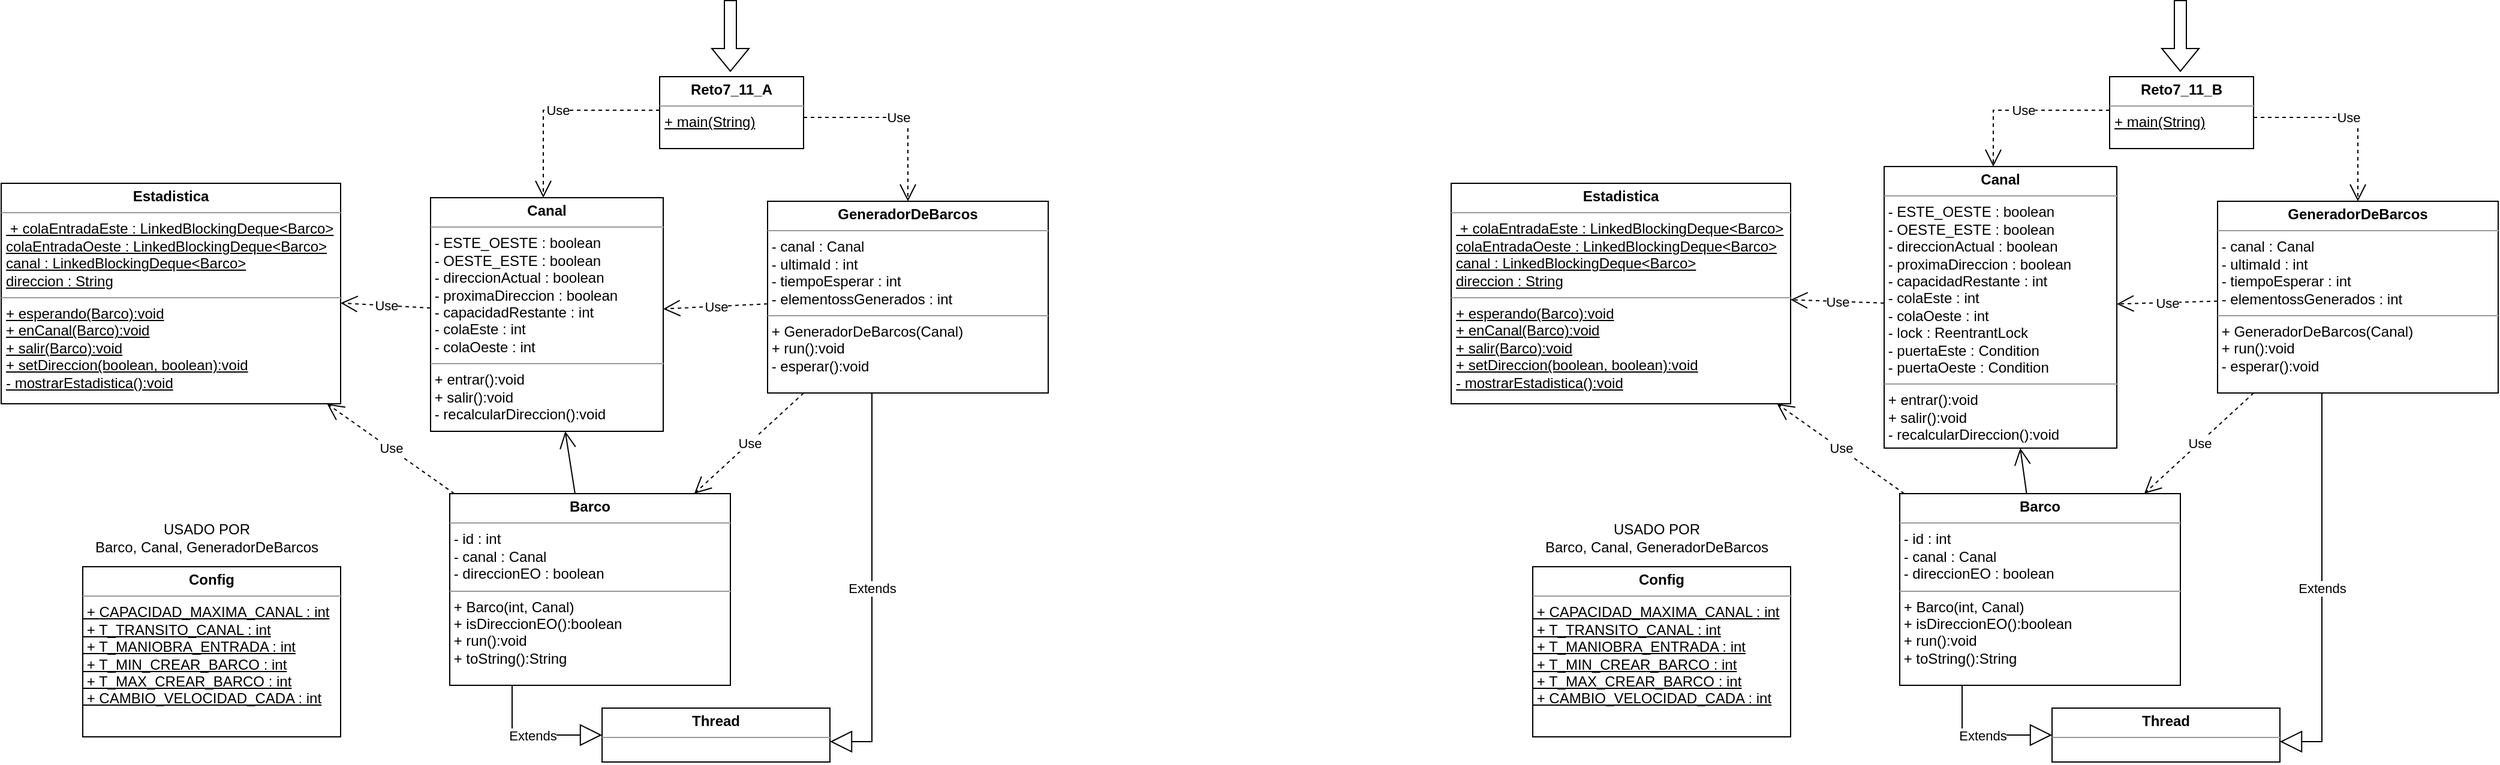 <mxfile version="20.6.2" type="device"><diagram id="MzJFYPw6yOlojLo13A0B" name="Página-1"><mxGraphModel dx="1122" dy="655" grid="0" gridSize="10" guides="1" tooltips="1" connect="1" arrows="1" fold="1" page="1" pageScale="1" pageWidth="4000" pageHeight="2000" math="0" shadow="0"><root><mxCell id="0"/><mxCell id="1" parent="0"/><mxCell id="kdmSwV2Cofq7j0bnxIZ5-1" value="&lt;p style=&quot;margin:0px;margin-top:4px;text-align:center;&quot;&gt;&lt;b&gt;Reto7_11_A&lt;/b&gt;&lt;/p&gt;&lt;hr size=&quot;1&quot;&gt;&lt;p style=&quot;margin:0px;margin-left:4px;&quot;&gt;&lt;u&gt;+ main(String)&lt;/u&gt;&lt;br&gt;&lt;/p&gt;" style="verticalAlign=top;align=left;overflow=fill;fontSize=12;fontFamily=Helvetica;html=1;" parent="1" vertex="1"><mxGeometry x="811" y="844" width="120" height="60" as="geometry"/></mxCell><mxCell id="kdmSwV2Cofq7j0bnxIZ5-2" value="" style="shape=flexArrow;endArrow=classic;html=1;rounded=0;" parent="1" edge="1"><mxGeometry width="50" height="50" relative="1" as="geometry"><mxPoint x="870" y="780" as="sourcePoint"/><mxPoint x="870" y="840" as="targetPoint"/></mxGeometry></mxCell><mxCell id="kdmSwV2Cofq7j0bnxIZ5-5" value="&lt;p style=&quot;margin:0px;margin-top:4px;text-align:center;&quot;&gt;&lt;b&gt;Config&lt;/b&gt;&lt;/p&gt;&lt;hr size=&quot;1&quot;&gt;&lt;p style=&quot;margin:0px;margin-left:4px;&quot;&gt;&lt;/p&gt;&lt;u&gt;&amp;nbsp;+&amp;nbsp;&lt;/u&gt;&lt;span style=&quot;background-color: initial;&quot;&gt;&lt;u&gt;CAPACIDAD_MAXIMA_CANAL : int&lt;/u&gt;&lt;/span&gt;&lt;div&gt;&lt;u&gt;&amp;nbsp;+ T_TRANSITO_CANAL : int&lt;/u&gt;&lt;/div&gt;&lt;div&gt;&lt;u&gt;&amp;nbsp;+ T_MANIOBRA_ENTRADA : int&lt;/u&gt;&lt;/div&gt;&lt;div&gt;&lt;u&gt;&amp;nbsp;+ T_MIN_CREAR_BARCO : int&lt;/u&gt;&lt;/div&gt;&lt;div&gt;&lt;u&gt;&amp;nbsp;+ T_MAX_CREAR_BARCO : int&lt;/u&gt;&lt;/div&gt;&lt;div&gt;&lt;u&gt;&amp;nbsp;+ CAMBIO_VELOCIDAD_CADA : int&lt;/u&gt;&lt;/div&gt;" style="verticalAlign=top;align=left;overflow=fill;fontSize=12;fontFamily=Helvetica;html=1;" parent="1" vertex="1"><mxGeometry x="330" y="1253" width="215" height="142" as="geometry"/></mxCell><mxCell id="kdmSwV2Cofq7j0bnxIZ5-12" value="&lt;p style=&quot;margin:0px;margin-top:4px;text-align:center;&quot;&gt;&lt;b&gt;Thread&lt;/b&gt;&lt;/p&gt;&lt;hr size=&quot;1&quot;&gt;&lt;p style=&quot;margin:0px;margin-left:4px;&quot;&gt;&lt;br&gt;&lt;/p&gt;" style="verticalAlign=top;align=left;overflow=fill;fontSize=12;fontFamily=Helvetica;html=1;" parent="1" vertex="1"><mxGeometry x="763" y="1371" width="190" height="45" as="geometry"/></mxCell><mxCell id="kdmSwV2Cofq7j0bnxIZ5-13" value="&lt;p style=&quot;margin:0px;margin-top:4px;text-align:center;&quot;&gt;&lt;b&gt;Estadistica&lt;/b&gt;&lt;/p&gt;&lt;hr size=&quot;1&quot;&gt;&lt;p style=&quot;margin:0px;margin-left:4px;&quot;&gt;&lt;u&gt;&amp;nbsp;+&amp;nbsp;&lt;span style=&quot;background-color: initial;&quot;&gt;colaEntradaEste : LinkedBlockingDeque&amp;lt;Barco&amp;gt;&lt;/span&gt;&lt;br&gt;&lt;/u&gt;&lt;/p&gt;&lt;p style=&quot;margin:0px;margin-left:4px;&quot;&gt;&lt;u&gt;colaEntradaOeste : LinkedBlockingDeque&amp;lt;Barco&amp;gt;&lt;/u&gt;&lt;/p&gt;&lt;p style=&quot;margin:0px;margin-left:4px;&quot;&gt;&lt;u&gt;canal : LinkedBlockingDeque&amp;lt;Barco&amp;gt;&lt;/u&gt;&lt;/p&gt;&lt;p style=&quot;margin:0px;margin-left:4px;&quot;&gt;&lt;u&gt;direccion : String&lt;/u&gt;&lt;/p&gt;&lt;hr size=&quot;1&quot;&gt;&lt;p style=&quot;margin:0px;margin-left:4px;&quot;&gt;&lt;u&gt;+&amp;nbsp;&lt;/u&gt;&lt;span style=&quot;background-color: initial;&quot;&gt;&lt;u&gt;esperando(Barco):void&lt;/u&gt;&lt;/span&gt;&lt;/p&gt;&lt;p style=&quot;margin:0px;margin-left:4px;&quot;&gt;&lt;u&gt;+ enCanal(Barco):void&lt;/u&gt;&lt;/p&gt;&lt;p style=&quot;margin:0px;margin-left:4px;&quot;&gt;&lt;u&gt;+ salir(Barco):void&lt;/u&gt;&lt;/p&gt;&lt;p style=&quot;margin:0px;margin-left:4px;&quot;&gt;&lt;u&gt;+ setDireccion(boolean, boolean):void&lt;/u&gt;&lt;/p&gt;&lt;p style=&quot;margin:0px;margin-left:4px;&quot;&gt;&lt;u&gt;- mostrarEstadistica():void&lt;/u&gt;&lt;/p&gt;" style="verticalAlign=top;align=left;overflow=fill;fontSize=12;fontFamily=Helvetica;html=1;" parent="1" vertex="1"><mxGeometry x="262" y="933" width="283" height="184" as="geometry"/></mxCell><mxCell id="goWe39SvWJ5afLizAlwb-5" value="Extends" style="endArrow=block;endSize=16;endFill=0;html=1;rounded=0;edgeStyle=orthogonalEdgeStyle;startArrow=none;" parent="1" source="4_gyxR1yA4lKjlYh1tV0-1" target="kdmSwV2Cofq7j0bnxIZ5-12" edge="1"><mxGeometry width="160" relative="1" as="geometry"><mxPoint x="378" y="1061" as="sourcePoint"/><mxPoint x="713" y="792" as="targetPoint"/><Array as="points"><mxPoint x="688" y="1382"/><mxPoint x="688" y="1382"/></Array></mxGeometry></mxCell><mxCell id="goWe39SvWJ5afLizAlwb-6" value="Extends" style="endArrow=block;endSize=16;endFill=0;html=1;rounded=0;edgeStyle=orthogonalEdgeStyle;jumpStyle=arc;jumpSize=15;" parent="1" source="4_gyxR1yA4lKjlYh1tV0-3" target="kdmSwV2Cofq7j0bnxIZ5-12" edge="1"><mxGeometry width="160" relative="1" as="geometry"><mxPoint x="1023" y="1015" as="sourcePoint"/><mxPoint x="503" y="1074" as="targetPoint"/><Array as="points"><mxPoint x="988" y="1399"/></Array></mxGeometry></mxCell><mxCell id="UG4hwIgcrb27V23p1V_8-13" value="USADO POR &lt;br&gt;Barco, Canal, GeneradorDeBarcos" style="text;html=1;strokeColor=none;fillColor=none;align=center;verticalAlign=middle;whiteSpace=wrap;rounded=0;" parent="1" vertex="1"><mxGeometry x="317" y="1214" width="233" height="30" as="geometry"/></mxCell><mxCell id="cLcp4YFCbcZAhSx4IMIS-6" value="Use" style="endArrow=open;endSize=12;dashed=1;html=1;rounded=0;" parent="1" source="4_gyxR1yA4lKjlYh1tV0-3" target="4_gyxR1yA4lKjlYh1tV0-1" edge="1"><mxGeometry width="160" relative="1" as="geometry"><mxPoint x="577.379" y="977" as="sourcePoint"/><mxPoint x="783" y="1148" as="targetPoint"/></mxGeometry></mxCell><mxCell id="1cY4Yod7n6SHqiEkVjwp-7" value="" style="endArrow=open;endFill=1;endSize=12;html=1;rounded=0;" parent="1" source="4_gyxR1yA4lKjlYh1tV0-1" target="4_gyxR1yA4lKjlYh1tV0-2" edge="1"><mxGeometry width="160" relative="1" as="geometry"><mxPoint x="894" y="1089.11" as="sourcePoint"/><mxPoint x="343.582" y="1059" as="targetPoint"/></mxGeometry></mxCell><mxCell id="1cY4Yod7n6SHqiEkVjwp-11" value="Use" style="endArrow=open;endSize=12;dashed=1;html=1;rounded=0;edgeStyle=orthogonalEdgeStyle;" parent="1" source="kdmSwV2Cofq7j0bnxIZ5-1" target="4_gyxR1yA4lKjlYh1tV0-3" edge="1"><mxGeometry width="160" relative="1" as="geometry"><mxPoint x="731" y="824" as="sourcePoint"/><mxPoint x="1005" y="947" as="targetPoint"/><Array as="points"><mxPoint x="1018" y="878"/></Array></mxGeometry></mxCell><mxCell id="4_gyxR1yA4lKjlYh1tV0-1" value="&lt;p style=&quot;margin: 4px 0px 0px; text-align: center;&quot;&gt;&lt;b&gt;Barco&lt;/b&gt;&lt;br&gt;&lt;/p&gt;&lt;hr size=&quot;1&quot;&gt;&lt;p style=&quot;margin:0px;margin-left:4px;&quot;&gt;&lt;/p&gt;&amp;nbsp;-&amp;nbsp;&lt;span style=&quot;background-color: initial;&quot;&gt;id : int&lt;/span&gt;&lt;div&gt;&amp;nbsp;- canal : Canal&lt;/div&gt;&lt;div&gt;&amp;nbsp;- direccionEO : boolean&lt;/div&gt;&lt;hr size=&quot;1&quot;&gt;&lt;p style=&quot;margin:0px;margin-left:4px;&quot;&gt;&lt;/p&gt;&lt;span style=&quot;background-color: initial;&quot;&gt;&lt;div&gt;&amp;nbsp;+&amp;nbsp;&lt;span style=&quot;background-color: initial;&quot;&gt;Barco(int, Canal)&lt;/span&gt;&lt;/div&gt;&lt;/span&gt;&lt;div&gt;&amp;nbsp;+ isDireccionEO():boolean&lt;/div&gt;&lt;div&gt;&amp;nbsp;+ run():void&lt;/div&gt;&lt;div&gt;&amp;nbsp;+ toString():String&lt;/div&gt;" style="verticalAlign=top;align=left;overflow=fill;fontSize=12;fontFamily=Helvetica;html=1;" parent="1" vertex="1"><mxGeometry x="636" y="1192" width="234" height="160" as="geometry"/></mxCell><mxCell id="4_gyxR1yA4lKjlYh1tV0-2" value="&lt;p style=&quot;margin: 4px 0px 0px; text-align: center;&quot;&gt;&lt;b&gt;Canal&lt;/b&gt;&lt;br&gt;&lt;/p&gt;&lt;hr size=&quot;1&quot;&gt;&lt;p style=&quot;margin:0px;margin-left:4px;&quot;&gt;&lt;/p&gt;&amp;nbsp;-&amp;nbsp;&lt;span style=&quot;background-color: initial;&quot;&gt;ESTE_OESTE : boolean&lt;/span&gt;&lt;span style=&quot;background-color: initial;&quot;&gt;&lt;div&gt;&amp;nbsp;- OESTE_ESTE : boolean&lt;/div&gt;&lt;div&gt;&amp;nbsp;- direccionActual : boolean&lt;/div&gt;&lt;div&gt;&amp;nbsp;- proximaDireccion : boolean&lt;/div&gt;&lt;div&gt;&amp;nbsp;- capacidadRestante : int&lt;/div&gt;&lt;div&gt;&amp;nbsp;- colaEste : int&lt;/div&gt;&lt;div&gt;&amp;nbsp;- colaOeste : int&lt;/div&gt;&lt;/span&gt;&lt;hr size=&quot;1&quot;&gt;&lt;p style=&quot;margin:0px;margin-left:4px;&quot;&gt;&lt;/p&gt;&lt;span style=&quot;background-color: initial;&quot;&gt;&lt;div&gt;&amp;nbsp;+&amp;nbsp;&lt;span style=&quot;background-color: initial;&quot;&gt;entrar():void&lt;/span&gt;&lt;/div&gt;&lt;/span&gt;&lt;div&gt;&amp;nbsp;+ salir():void&lt;/div&gt;&lt;div&gt;&amp;nbsp;- recalcularDireccion():void&lt;/div&gt;" style="verticalAlign=top;align=left;overflow=fill;fontSize=12;fontFamily=Helvetica;html=1;" parent="1" vertex="1"><mxGeometry x="620" y="945" width="194" height="195" as="geometry"/></mxCell><mxCell id="4_gyxR1yA4lKjlYh1tV0-3" value="&lt;p style=&quot;margin: 4px 0px 0px; text-align: center;&quot;&gt;&lt;b&gt;GeneradorDeBarcos&lt;/b&gt;&lt;br&gt;&lt;/p&gt;&lt;hr size=&quot;1&quot;&gt;&lt;p style=&quot;margin:0px;margin-left:4px;&quot;&gt;&lt;/p&gt;&amp;nbsp;-&amp;nbsp;&lt;span style=&quot;background-color: initial;&quot;&gt;canal : Canal&lt;/span&gt;&lt;span style=&quot;background-color: initial;&quot;&gt;&lt;div&gt;&amp;nbsp;- ultimaId : int&lt;/div&gt;&lt;div&gt;&amp;nbsp;- tiempoEsperar : int&lt;/div&gt;&lt;div&gt;&amp;nbsp;- elementossGenerados : int&lt;/div&gt;&lt;/span&gt;&lt;hr size=&quot;1&quot;&gt;&lt;p style=&quot;margin:0px;margin-left:4px;&quot;&gt;&lt;/p&gt;&lt;span style=&quot;background-color: initial;&quot;&gt;&lt;div&gt;&amp;nbsp;+&amp;nbsp;&lt;span style=&quot;background-color: initial;&quot;&gt;GeneradorDeBarcos(Canal)&lt;/span&gt;&lt;/div&gt;&lt;/span&gt;&lt;div&gt;&amp;nbsp;+ run():void&lt;/div&gt;&lt;div&gt;&amp;nbsp;- esperar():void&lt;/div&gt;" style="verticalAlign=top;align=left;overflow=fill;fontSize=12;fontFamily=Helvetica;html=1;" parent="1" vertex="1"><mxGeometry x="901" y="948" width="234" height="160" as="geometry"/></mxCell><mxCell id="4_gyxR1yA4lKjlYh1tV0-4" value="Use" style="endArrow=open;endSize=12;dashed=1;html=1;rounded=0;edgeStyle=orthogonalEdgeStyle;" parent="1" source="kdmSwV2Cofq7j0bnxIZ5-1" target="4_gyxR1yA4lKjlYh1tV0-2" edge="1"><mxGeometry width="160" relative="1" as="geometry"><mxPoint x="772" y="844" as="sourcePoint"/><mxPoint x="1028" y="958" as="targetPoint"/><Array as="points"><mxPoint x="714" y="872"/></Array></mxGeometry></mxCell><mxCell id="4_gyxR1yA4lKjlYh1tV0-5" value="Use" style="endArrow=open;endSize=12;dashed=1;html=1;rounded=0;" parent="1" source="4_gyxR1yA4lKjlYh1tV0-3" target="4_gyxR1yA4lKjlYh1tV0-2" edge="1"><mxGeometry width="160" relative="1" as="geometry"><mxPoint x="942.38" y="1118" as="sourcePoint"/><mxPoint x="854.62" y="1200" as="targetPoint"/></mxGeometry></mxCell><mxCell id="4_gyxR1yA4lKjlYh1tV0-6" value="Use" style="endArrow=open;endSize=12;dashed=1;html=1;rounded=0;" parent="1" source="4_gyxR1yA4lKjlYh1tV0-2" target="kdmSwV2Cofq7j0bnxIZ5-13" edge="1"><mxGeometry width="160" relative="1" as="geometry"><mxPoint x="911" y="1036.387" as="sourcePoint"/><mxPoint x="726" y="1033.837" as="targetPoint"/></mxGeometry></mxCell><mxCell id="4_gyxR1yA4lKjlYh1tV0-7" value="Use" style="endArrow=open;endSize=12;dashed=1;html=1;rounded=0;" parent="1" source="4_gyxR1yA4lKjlYh1tV0-1" target="kdmSwV2Cofq7j0bnxIZ5-13" edge="1"><mxGeometry width="160" relative="1" as="geometry"><mxPoint x="627" y="1033.281" as="sourcePoint"/><mxPoint x="555" y="1033.861" as="targetPoint"/></mxGeometry></mxCell><mxCell id="6mnbZuu69N1YeYiEHUOy-1" value="&lt;p style=&quot;margin:0px;margin-top:4px;text-align:center;&quot;&gt;&lt;b&gt;Reto7_11_B&lt;/b&gt;&lt;/p&gt;&lt;hr size=&quot;1&quot;&gt;&lt;p style=&quot;margin:0px;margin-left:4px;&quot;&gt;&lt;u&gt;+ main(String)&lt;/u&gt;&lt;br&gt;&lt;/p&gt;" style="verticalAlign=top;align=left;overflow=fill;fontSize=12;fontFamily=Helvetica;html=1;" vertex="1" parent="1"><mxGeometry x="2020" y="844" width="120" height="60" as="geometry"/></mxCell><mxCell id="6mnbZuu69N1YeYiEHUOy-2" value="" style="shape=flexArrow;endArrow=classic;html=1;rounded=0;" edge="1" parent="1"><mxGeometry width="50" height="50" relative="1" as="geometry"><mxPoint x="2079" y="780" as="sourcePoint"/><mxPoint x="2079" y="840" as="targetPoint"/></mxGeometry></mxCell><mxCell id="6mnbZuu69N1YeYiEHUOy-3" value="&lt;p style=&quot;margin:0px;margin-top:4px;text-align:center;&quot;&gt;&lt;b&gt;Config&lt;/b&gt;&lt;/p&gt;&lt;hr size=&quot;1&quot;&gt;&lt;p style=&quot;margin:0px;margin-left:4px;&quot;&gt;&lt;/p&gt;&lt;u&gt;&amp;nbsp;+&amp;nbsp;&lt;/u&gt;&lt;span style=&quot;background-color: initial;&quot;&gt;&lt;u&gt;CAPACIDAD_MAXIMA_CANAL : int&lt;/u&gt;&lt;/span&gt;&lt;div&gt;&lt;u&gt;&amp;nbsp;+ T_TRANSITO_CANAL : int&lt;/u&gt;&lt;/div&gt;&lt;div&gt;&lt;u&gt;&amp;nbsp;+ T_MANIOBRA_ENTRADA : int&lt;/u&gt;&lt;/div&gt;&lt;div&gt;&lt;u&gt;&amp;nbsp;+ T_MIN_CREAR_BARCO : int&lt;/u&gt;&lt;/div&gt;&lt;div&gt;&lt;u&gt;&amp;nbsp;+ T_MAX_CREAR_BARCO : int&lt;/u&gt;&lt;/div&gt;&lt;div&gt;&lt;u&gt;&amp;nbsp;+ CAMBIO_VELOCIDAD_CADA : int&lt;/u&gt;&lt;/div&gt;" style="verticalAlign=top;align=left;overflow=fill;fontSize=12;fontFamily=Helvetica;html=1;" vertex="1" parent="1"><mxGeometry x="1539" y="1253" width="215" height="142" as="geometry"/></mxCell><mxCell id="6mnbZuu69N1YeYiEHUOy-4" value="&lt;p style=&quot;margin:0px;margin-top:4px;text-align:center;&quot;&gt;&lt;b&gt;Thread&lt;/b&gt;&lt;/p&gt;&lt;hr size=&quot;1&quot;&gt;&lt;p style=&quot;margin:0px;margin-left:4px;&quot;&gt;&lt;br&gt;&lt;/p&gt;" style="verticalAlign=top;align=left;overflow=fill;fontSize=12;fontFamily=Helvetica;html=1;" vertex="1" parent="1"><mxGeometry x="1972" y="1371" width="190" height="45" as="geometry"/></mxCell><mxCell id="6mnbZuu69N1YeYiEHUOy-5" value="&lt;p style=&quot;margin:0px;margin-top:4px;text-align:center;&quot;&gt;&lt;b&gt;Estadistica&lt;/b&gt;&lt;/p&gt;&lt;hr size=&quot;1&quot;&gt;&lt;p style=&quot;margin:0px;margin-left:4px;&quot;&gt;&lt;u&gt;&amp;nbsp;+&amp;nbsp;&lt;span style=&quot;background-color: initial;&quot;&gt;colaEntradaEste : LinkedBlockingDeque&amp;lt;Barco&amp;gt;&lt;/span&gt;&lt;br&gt;&lt;/u&gt;&lt;/p&gt;&lt;p style=&quot;margin:0px;margin-left:4px;&quot;&gt;&lt;u&gt;colaEntradaOeste : LinkedBlockingDeque&amp;lt;Barco&amp;gt;&lt;/u&gt;&lt;/p&gt;&lt;p style=&quot;margin:0px;margin-left:4px;&quot;&gt;&lt;u&gt;canal : LinkedBlockingDeque&amp;lt;Barco&amp;gt;&lt;/u&gt;&lt;/p&gt;&lt;p style=&quot;margin:0px;margin-left:4px;&quot;&gt;&lt;u&gt;direccion : String&lt;/u&gt;&lt;/p&gt;&lt;hr size=&quot;1&quot;&gt;&lt;p style=&quot;margin:0px;margin-left:4px;&quot;&gt;&lt;u&gt;+&amp;nbsp;&lt;/u&gt;&lt;span style=&quot;background-color: initial;&quot;&gt;&lt;u&gt;esperando(Barco):void&lt;/u&gt;&lt;/span&gt;&lt;/p&gt;&lt;p style=&quot;margin:0px;margin-left:4px;&quot;&gt;&lt;u&gt;+ enCanal(Barco):void&lt;/u&gt;&lt;/p&gt;&lt;p style=&quot;margin:0px;margin-left:4px;&quot;&gt;&lt;u&gt;+ salir(Barco):void&lt;/u&gt;&lt;/p&gt;&lt;p style=&quot;margin:0px;margin-left:4px;&quot;&gt;&lt;u&gt;+ setDireccion(boolean, boolean):void&lt;/u&gt;&lt;/p&gt;&lt;p style=&quot;margin:0px;margin-left:4px;&quot;&gt;&lt;u&gt;- mostrarEstadistica():void&lt;/u&gt;&lt;/p&gt;" style="verticalAlign=top;align=left;overflow=fill;fontSize=12;fontFamily=Helvetica;html=1;" vertex="1" parent="1"><mxGeometry x="1471" y="933" width="283" height="184" as="geometry"/></mxCell><mxCell id="6mnbZuu69N1YeYiEHUOy-6" value="Extends" style="endArrow=block;endSize=16;endFill=0;html=1;rounded=0;edgeStyle=orthogonalEdgeStyle;startArrow=none;" edge="1" parent="1" source="6mnbZuu69N1YeYiEHUOy-12" target="6mnbZuu69N1YeYiEHUOy-4"><mxGeometry width="160" relative="1" as="geometry"><mxPoint x="1587" y="1061" as="sourcePoint"/><mxPoint x="1922" y="792" as="targetPoint"/><Array as="points"><mxPoint x="1897" y="1382"/><mxPoint x="1897" y="1382"/></Array></mxGeometry></mxCell><mxCell id="6mnbZuu69N1YeYiEHUOy-7" value="Extends" style="endArrow=block;endSize=16;endFill=0;html=1;rounded=0;edgeStyle=orthogonalEdgeStyle;jumpStyle=arc;jumpSize=15;" edge="1" parent="1" source="6mnbZuu69N1YeYiEHUOy-14" target="6mnbZuu69N1YeYiEHUOy-4"><mxGeometry width="160" relative="1" as="geometry"><mxPoint x="2232" y="1015" as="sourcePoint"/><mxPoint x="1712" y="1074" as="targetPoint"/><Array as="points"><mxPoint x="2197" y="1399"/></Array></mxGeometry></mxCell><mxCell id="6mnbZuu69N1YeYiEHUOy-8" value="USADO POR &lt;br&gt;Barco, Canal, GeneradorDeBarcos" style="text;html=1;strokeColor=none;fillColor=none;align=center;verticalAlign=middle;whiteSpace=wrap;rounded=0;" vertex="1" parent="1"><mxGeometry x="1526" y="1214" width="233" height="30" as="geometry"/></mxCell><mxCell id="6mnbZuu69N1YeYiEHUOy-9" value="Use" style="endArrow=open;endSize=12;dashed=1;html=1;rounded=0;" edge="1" parent="1" source="6mnbZuu69N1YeYiEHUOy-14" target="6mnbZuu69N1YeYiEHUOy-12"><mxGeometry width="160" relative="1" as="geometry"><mxPoint x="1786.379" y="977" as="sourcePoint"/><mxPoint x="1992" y="1148" as="targetPoint"/></mxGeometry></mxCell><mxCell id="6mnbZuu69N1YeYiEHUOy-10" value="" style="endArrow=open;endFill=1;endSize=12;html=1;rounded=0;" edge="1" parent="1" source="6mnbZuu69N1YeYiEHUOy-12" target="6mnbZuu69N1YeYiEHUOy-13"><mxGeometry width="160" relative="1" as="geometry"><mxPoint x="2103" y="1089.11" as="sourcePoint"/><mxPoint x="1552.582" y="1059" as="targetPoint"/></mxGeometry></mxCell><mxCell id="6mnbZuu69N1YeYiEHUOy-11" value="Use" style="endArrow=open;endSize=12;dashed=1;html=1;rounded=0;edgeStyle=orthogonalEdgeStyle;" edge="1" parent="1" source="6mnbZuu69N1YeYiEHUOy-1" target="6mnbZuu69N1YeYiEHUOy-14"><mxGeometry width="160" relative="1" as="geometry"><mxPoint x="1940" y="824" as="sourcePoint"/><mxPoint x="2214" y="947" as="targetPoint"/><Array as="points"><mxPoint x="2227" y="878"/></Array></mxGeometry></mxCell><mxCell id="6mnbZuu69N1YeYiEHUOy-12" value="&lt;p style=&quot;margin: 4px 0px 0px; text-align: center;&quot;&gt;&lt;b&gt;Barco&lt;/b&gt;&lt;br&gt;&lt;/p&gt;&lt;hr size=&quot;1&quot;&gt;&lt;p style=&quot;margin:0px;margin-left:4px;&quot;&gt;&lt;/p&gt;&amp;nbsp;-&amp;nbsp;&lt;span style=&quot;background-color: initial;&quot;&gt;id : int&lt;/span&gt;&lt;div&gt;&amp;nbsp;- canal : Canal&lt;/div&gt;&lt;div&gt;&amp;nbsp;- direccionEO : boolean&lt;/div&gt;&lt;hr size=&quot;1&quot;&gt;&lt;p style=&quot;margin:0px;margin-left:4px;&quot;&gt;&lt;/p&gt;&lt;span style=&quot;background-color: initial;&quot;&gt;&lt;div&gt;&amp;nbsp;+&amp;nbsp;&lt;span style=&quot;background-color: initial;&quot;&gt;Barco(int, Canal)&lt;/span&gt;&lt;/div&gt;&lt;/span&gt;&lt;div&gt;&amp;nbsp;+ isDireccionEO():boolean&lt;/div&gt;&lt;div&gt;&amp;nbsp;+ run():void&lt;/div&gt;&lt;div&gt;&amp;nbsp;+ toString():String&lt;/div&gt;" style="verticalAlign=top;align=left;overflow=fill;fontSize=12;fontFamily=Helvetica;html=1;" vertex="1" parent="1"><mxGeometry x="1845" y="1192" width="234" height="160" as="geometry"/></mxCell><mxCell id="6mnbZuu69N1YeYiEHUOy-13" value="&lt;p style=&quot;margin: 4px 0px 0px; text-align: center;&quot;&gt;&lt;b&gt;Canal&lt;/b&gt;&lt;br&gt;&lt;/p&gt;&lt;hr size=&quot;1&quot;&gt;&lt;p style=&quot;margin:0px;margin-left:4px;&quot;&gt;&lt;/p&gt;&amp;nbsp;-&amp;nbsp;&lt;span style=&quot;background-color: initial;&quot;&gt;ESTE_OESTE : boolean&lt;/span&gt;&lt;span style=&quot;background-color: initial;&quot;&gt;&lt;div&gt;&amp;nbsp;- OESTE_ESTE : boolean&lt;/div&gt;&lt;div&gt;&amp;nbsp;- direccionActual : boolean&lt;/div&gt;&lt;div&gt;&amp;nbsp;- proximaDireccion : boolean&lt;/div&gt;&lt;div&gt;&amp;nbsp;- capacidadRestante : int&lt;/div&gt;&lt;div&gt;&amp;nbsp;- colaEste : int&lt;/div&gt;&lt;div&gt;&amp;nbsp;- colaOeste : int&lt;/div&gt;&lt;div&gt;&lt;div&gt;&amp;nbsp;- lock : ReentrantLock&lt;/div&gt;&lt;div&gt;&amp;nbsp;- puertaEste : Condition&lt;/div&gt;&lt;div&gt;&amp;nbsp;- puertaOeste : Condition&lt;/div&gt;&lt;/div&gt;&lt;/span&gt;&lt;hr size=&quot;1&quot;&gt;&lt;p style=&quot;margin:0px;margin-left:4px;&quot;&gt;&lt;/p&gt;&lt;span style=&quot;background-color: initial;&quot;&gt;&lt;div&gt;&amp;nbsp;+&amp;nbsp;&lt;span style=&quot;background-color: initial;&quot;&gt;entrar():void&lt;/span&gt;&lt;/div&gt;&lt;/span&gt;&lt;div&gt;&amp;nbsp;+ salir():void&lt;/div&gt;&lt;div&gt;&amp;nbsp;- recalcularDireccion():void&lt;/div&gt;" style="verticalAlign=top;align=left;overflow=fill;fontSize=12;fontFamily=Helvetica;html=1;" vertex="1" parent="1"><mxGeometry x="1832" y="919" width="194" height="235" as="geometry"/></mxCell><mxCell id="6mnbZuu69N1YeYiEHUOy-14" value="&lt;p style=&quot;margin: 4px 0px 0px; text-align: center;&quot;&gt;&lt;b&gt;GeneradorDeBarcos&lt;/b&gt;&lt;br&gt;&lt;/p&gt;&lt;hr size=&quot;1&quot;&gt;&lt;p style=&quot;margin:0px;margin-left:4px;&quot;&gt;&lt;/p&gt;&amp;nbsp;-&amp;nbsp;&lt;span style=&quot;background-color: initial;&quot;&gt;canal : Canal&lt;/span&gt;&lt;span style=&quot;background-color: initial;&quot;&gt;&lt;div&gt;&amp;nbsp;- ultimaId : int&lt;/div&gt;&lt;div&gt;&amp;nbsp;- tiempoEsperar : int&lt;/div&gt;&lt;div&gt;&amp;nbsp;- elementossGenerados : int&lt;/div&gt;&lt;/span&gt;&lt;hr size=&quot;1&quot;&gt;&lt;p style=&quot;margin:0px;margin-left:4px;&quot;&gt;&lt;/p&gt;&lt;span style=&quot;background-color: initial;&quot;&gt;&lt;div&gt;&amp;nbsp;+&amp;nbsp;&lt;span style=&quot;background-color: initial;&quot;&gt;GeneradorDeBarcos(Canal)&lt;/span&gt;&lt;/div&gt;&lt;/span&gt;&lt;div&gt;&amp;nbsp;+ run():void&lt;/div&gt;&lt;div&gt;&amp;nbsp;- esperar():void&lt;/div&gt;" style="verticalAlign=top;align=left;overflow=fill;fontSize=12;fontFamily=Helvetica;html=1;" vertex="1" parent="1"><mxGeometry x="2110" y="948" width="234" height="160" as="geometry"/></mxCell><mxCell id="6mnbZuu69N1YeYiEHUOy-15" value="Use" style="endArrow=open;endSize=12;dashed=1;html=1;rounded=0;edgeStyle=orthogonalEdgeStyle;" edge="1" parent="1" source="6mnbZuu69N1YeYiEHUOy-1" target="6mnbZuu69N1YeYiEHUOy-13"><mxGeometry width="160" relative="1" as="geometry"><mxPoint x="1981" y="844" as="sourcePoint"/><mxPoint x="2237" y="958" as="targetPoint"/><Array as="points"><mxPoint x="1923" y="872"/></Array></mxGeometry></mxCell><mxCell id="6mnbZuu69N1YeYiEHUOy-16" value="Use" style="endArrow=open;endSize=12;dashed=1;html=1;rounded=0;" edge="1" parent="1" source="6mnbZuu69N1YeYiEHUOy-14" target="6mnbZuu69N1YeYiEHUOy-13"><mxGeometry width="160" relative="1" as="geometry"><mxPoint x="2151.38" y="1118" as="sourcePoint"/><mxPoint x="2063.62" y="1200" as="targetPoint"/></mxGeometry></mxCell><mxCell id="6mnbZuu69N1YeYiEHUOy-17" value="Use" style="endArrow=open;endSize=12;dashed=1;html=1;rounded=0;" edge="1" parent="1" source="6mnbZuu69N1YeYiEHUOy-13" target="6mnbZuu69N1YeYiEHUOy-5"><mxGeometry width="160" relative="1" as="geometry"><mxPoint x="2120" y="1036.387" as="sourcePoint"/><mxPoint x="1935" y="1033.837" as="targetPoint"/></mxGeometry></mxCell><mxCell id="6mnbZuu69N1YeYiEHUOy-18" value="Use" style="endArrow=open;endSize=12;dashed=1;html=1;rounded=0;" edge="1" parent="1" source="6mnbZuu69N1YeYiEHUOy-12" target="6mnbZuu69N1YeYiEHUOy-5"><mxGeometry width="160" relative="1" as="geometry"><mxPoint x="1836" y="1033.281" as="sourcePoint"/><mxPoint x="1764" y="1033.861" as="targetPoint"/></mxGeometry></mxCell></root></mxGraphModel></diagram></mxfile>